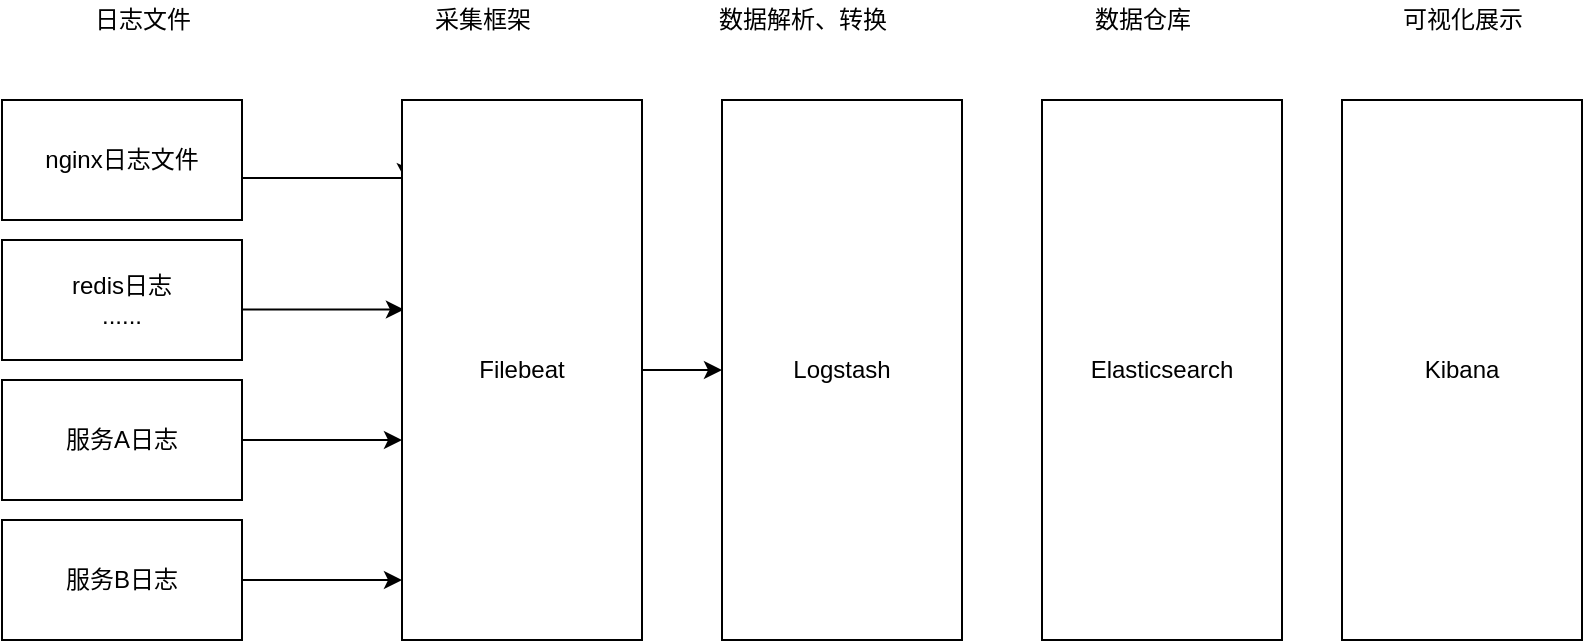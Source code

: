 <mxfile version="14.6.11" type="github">
  <diagram id="FD89doHL0ahKAhhQwfYo" name="第 1 页">
    <mxGraphModel dx="3769" dy="1154" grid="1" gridSize="10" guides="1" tooltips="1" connect="1" arrows="1" fold="1" page="1" pageScale="1" pageWidth="827" pageHeight="1169" math="0" shadow="0">
      <root>
        <mxCell id="0" />
        <mxCell id="1" parent="0" />
        <mxCell id="-f9pjgE_4M0TUQKW00WD-8" value="" style="edgeStyle=orthogonalEdgeStyle;rounded=0;orthogonalLoop=1;jettySize=auto;html=1;entryX=0.017;entryY=0.15;entryDx=0;entryDy=0;entryPerimeter=0;exitX=1;exitY=0.5;exitDx=0;exitDy=0;" edge="1" parent="1" source="-f9pjgE_4M0TUQKW00WD-1" target="-f9pjgE_4M0TUQKW00WD-7">
          <mxGeometry relative="1" as="geometry">
            <Array as="points">
              <mxPoint x="-640" y="199" />
            </Array>
          </mxGeometry>
        </mxCell>
        <mxCell id="-f9pjgE_4M0TUQKW00WD-1" value="nginx日志文件" style="whiteSpace=wrap;html=1;" vertex="1" parent="1">
          <mxGeometry x="-760" y="160" width="120" height="60" as="geometry" />
        </mxCell>
        <mxCell id="-f9pjgE_4M0TUQKW00WD-11" value="" style="edgeStyle=orthogonalEdgeStyle;rounded=0;orthogonalLoop=1;jettySize=auto;html=1;" edge="1" parent="1" source="-f9pjgE_4M0TUQKW00WD-2" target="-f9pjgE_4M0TUQKW00WD-7">
          <mxGeometry relative="1" as="geometry">
            <Array as="points">
              <mxPoint x="-590" y="330" />
              <mxPoint x="-590" y="330" />
            </Array>
          </mxGeometry>
        </mxCell>
        <mxCell id="-f9pjgE_4M0TUQKW00WD-2" value="服务A日志" style="rounded=0;whiteSpace=wrap;html=1;" vertex="1" parent="1">
          <mxGeometry x="-760" y="300" width="120" height="60" as="geometry" />
        </mxCell>
        <mxCell id="-f9pjgE_4M0TUQKW00WD-12" value="" style="edgeStyle=orthogonalEdgeStyle;rounded=0;orthogonalLoop=1;jettySize=auto;html=1;" edge="1" parent="1" source="-f9pjgE_4M0TUQKW00WD-4" target="-f9pjgE_4M0TUQKW00WD-7">
          <mxGeometry relative="1" as="geometry">
            <Array as="points">
              <mxPoint x="-590" y="400" />
              <mxPoint x="-590" y="400" />
            </Array>
          </mxGeometry>
        </mxCell>
        <mxCell id="-f9pjgE_4M0TUQKW00WD-4" value="服务B日志" style="rounded=0;whiteSpace=wrap;html=1;" vertex="1" parent="1">
          <mxGeometry x="-760" y="370" width="120" height="60" as="geometry" />
        </mxCell>
        <mxCell id="-f9pjgE_4M0TUQKW00WD-10" style="edgeStyle=orthogonalEdgeStyle;rounded=0;orthogonalLoop=1;jettySize=auto;html=1;entryX=0.008;entryY=0.388;entryDx=0;entryDy=0;entryPerimeter=0;" edge="1" parent="1" source="-f9pjgE_4M0TUQKW00WD-5" target="-f9pjgE_4M0TUQKW00WD-7">
          <mxGeometry relative="1" as="geometry">
            <Array as="points">
              <mxPoint x="-640" y="265" />
              <mxPoint x="-640" y="265" />
            </Array>
          </mxGeometry>
        </mxCell>
        <mxCell id="-f9pjgE_4M0TUQKW00WD-5" value="redis日志&lt;br&gt;......" style="whiteSpace=wrap;html=1;" vertex="1" parent="1">
          <mxGeometry x="-760" y="230" width="120" height="60" as="geometry" />
        </mxCell>
        <mxCell id="-f9pjgE_4M0TUQKW00WD-14" style="edgeStyle=orthogonalEdgeStyle;rounded=0;orthogonalLoop=1;jettySize=auto;html=1;entryX=0;entryY=0.5;entryDx=0;entryDy=0;" edge="1" parent="1" source="-f9pjgE_4M0TUQKW00WD-7" target="-f9pjgE_4M0TUQKW00WD-13">
          <mxGeometry relative="1" as="geometry" />
        </mxCell>
        <mxCell id="-f9pjgE_4M0TUQKW00WD-7" value="Filebeat" style="whiteSpace=wrap;html=1;" vertex="1" parent="1">
          <mxGeometry x="-560" y="160" width="120" height="270" as="geometry" />
        </mxCell>
        <mxCell id="-f9pjgE_4M0TUQKW00WD-13" value="Logstash" style="rounded=0;whiteSpace=wrap;html=1;" vertex="1" parent="1">
          <mxGeometry x="-400" y="160" width="120" height="270" as="geometry" />
        </mxCell>
        <mxCell id="-f9pjgE_4M0TUQKW00WD-15" value="Elasticsearch" style="rounded=0;whiteSpace=wrap;html=1;" vertex="1" parent="1">
          <mxGeometry x="-240" y="160" width="120" height="270" as="geometry" />
        </mxCell>
        <mxCell id="-f9pjgE_4M0TUQKW00WD-16" value="Kibana" style="rounded=0;whiteSpace=wrap;html=1;" vertex="1" parent="1">
          <mxGeometry x="-90" y="160" width="120" height="270" as="geometry" />
        </mxCell>
        <mxCell id="-f9pjgE_4M0TUQKW00WD-17" value="日志文件" style="text;html=1;align=center;verticalAlign=middle;resizable=0;points=[];autosize=1;strokeColor=none;" vertex="1" parent="1">
          <mxGeometry x="-720" y="110" width="60" height="20" as="geometry" />
        </mxCell>
        <mxCell id="-f9pjgE_4M0TUQKW00WD-18" value="采集框架" style="text;html=1;align=center;verticalAlign=middle;resizable=0;points=[];autosize=1;strokeColor=none;" vertex="1" parent="1">
          <mxGeometry x="-550" y="110" width="60" height="20" as="geometry" />
        </mxCell>
        <mxCell id="-f9pjgE_4M0TUQKW00WD-19" value="数据仓库" style="text;html=1;align=center;verticalAlign=middle;resizable=0;points=[];autosize=1;strokeColor=none;" vertex="1" parent="1">
          <mxGeometry x="-220" y="110" width="60" height="20" as="geometry" />
        </mxCell>
        <mxCell id="-f9pjgE_4M0TUQKW00WD-20" value="可视化展示" style="text;html=1;align=center;verticalAlign=middle;resizable=0;points=[];autosize=1;strokeColor=none;" vertex="1" parent="1">
          <mxGeometry x="-70" y="110" width="80" height="20" as="geometry" />
        </mxCell>
        <mxCell id="-f9pjgE_4M0TUQKW00WD-21" value="数据解析、转换" style="text;html=1;align=center;verticalAlign=middle;resizable=0;points=[];autosize=1;strokeColor=none;" vertex="1" parent="1">
          <mxGeometry x="-410" y="110" width="100" height="20" as="geometry" />
        </mxCell>
      </root>
    </mxGraphModel>
  </diagram>
</mxfile>
